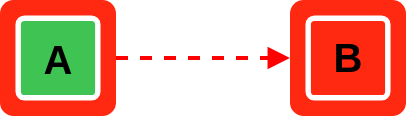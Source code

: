 <mxfile version="14.8.3" type="device"><diagram id="uDpL7sNrLcMTVJcfBanP" name="Page-1"><mxGraphModel dx="2420" dy="661" grid="1" gridSize="10" guides="1" tooltips="1" connect="1" arrows="1" fold="1" page="1" pageScale="1" pageWidth="1169" pageHeight="827" math="0" shadow="0"><root><mxCell id="0"/><mxCell id="1" parent="0"/><mxCell id="SW68DiQgSGbHMLbPpbs1-1" value="" style="group" parent="1" vertex="1" connectable="0"><mxGeometry x="95" y="220" width="58" height="58" as="geometry"/></mxCell><mxCell id="SW68DiQgSGbHMLbPpbs1-2" value="" style="shape=image;imageAspect=0;aspect=fixed;verticalLabelPosition=bottom;verticalAlign=top;image=data:image/svg+xml,PHN2ZyB4bWxucz0iaHR0cDovL3d3dy53My5vcmcvMjAwMC9zdmciIHdpZHRoPSIxMjgiIGhlaWdodD0iMTI4IiB2aWV3Qm94PSIwIDAgMTI4IDEyOCIgZmlsbD0ibm9uZSI+JiN4YTs8cmVjdCB3aWR0aD0iMTI4IiBoZWlnaHQ9IjEyOCIgcng9IjE1IiBmaWxsPSIjRkYyODExIi8+JiN4YTs8cmVjdCB4PSIyMC4wNjY3IiB5PSIyMC4wNjY3IiB3aWR0aD0iODcuODY2NyIgaGVpZ2h0PSI4Ny44NjY3IiByeD0iNyIgZmlsbD0iI0ZGMjgxMSIgc3Ryb2tlPSJ3aGl0ZSIgc3Ryb2tlLXdpZHRoPSI2Ii8+JiN4YTs8L3N2Zz4=;" parent="SW68DiQgSGbHMLbPpbs1-1" vertex="1"><mxGeometry width="58" height="58" as="geometry"/></mxCell><mxCell id="SW68DiQgSGbHMLbPpbs1-3" value="&lt;b&gt;&lt;font style=&quot;font-size: 20px&quot;&gt;B&lt;/font&gt;&lt;/b&gt;" style="text;html=1;strokeColor=none;fillColor=none;align=center;verticalAlign=middle;whiteSpace=wrap;rounded=0;" parent="SW68DiQgSGbHMLbPpbs1-1" vertex="1"><mxGeometry x="9" y="18" width="40" height="20" as="geometry"/></mxCell><mxCell id="SW68DiQgSGbHMLbPpbs1-4" value="" style="group" parent="1" vertex="1" connectable="0"><mxGeometry x="-50" y="220" width="58" height="58" as="geometry"/></mxCell><mxCell id="SW68DiQgSGbHMLbPpbs1-5" value="" style="shape=image;imageAspect=0;aspect=fixed;verticalLabelPosition=bottom;verticalAlign=top;image=data:image/svg+xml,PHN2ZyB4bWxucz0iaHR0cDovL3d3dy53My5vcmcvMjAwMC9zdmciIHdpZHRoPSIxMjgiIGhlaWdodD0iMTI4IiB2aWV3Qm94PSIwIDAgMTI4IDEyOCIgZmlsbD0ibm9uZSI+JiN4YTs8cmVjdCB3aWR0aD0iMTI4IiBoZWlnaHQ9IjEyOCIgcng9IjE1IiBmaWxsPSIjRkYyODExIi8+JiN4YTs8cmVjdCB4PSIyMC4wNjY3IiB5PSIyMC4wNjY3IiB3aWR0aD0iODcuODY2NyIgaGVpZ2h0PSI4Ny44NjY3IiByeD0iNyIgZmlsbD0iIzNGQzQ1NCIgc3Ryb2tlPSJ3aGl0ZSIgc3Ryb2tlLXdpZHRoPSI2Ii8+JiN4YTs8L3N2Zz4=;" parent="SW68DiQgSGbHMLbPpbs1-4" vertex="1"><mxGeometry width="58" height="58" as="geometry"/></mxCell><mxCell id="SW68DiQgSGbHMLbPpbs1-6" value="&lt;b&gt;&lt;font style=&quot;font-size: 20px&quot;&gt;A&lt;/font&gt;&lt;/b&gt;" style="text;html=1;strokeColor=none;fillColor=none;align=center;verticalAlign=middle;whiteSpace=wrap;rounded=0;" parent="SW68DiQgSGbHMLbPpbs1-4" vertex="1"><mxGeometry x="9" y="19" width="40" height="20" as="geometry"/></mxCell><mxCell id="SW68DiQgSGbHMLbPpbs1-7" style="edgeStyle=orthogonalEdgeStyle;rounded=0;orthogonalLoop=1;jettySize=auto;html=1;exitX=1;exitY=0.5;exitDx=0;exitDy=0;entryX=0;entryY=0.5;entryDx=0;entryDy=0;startArrow=none;startFill=0;endArrow=block;endFill=1;strokeWidth=2;dashed=1;strokeColor=#FF0000;" parent="1" source="SW68DiQgSGbHMLbPpbs1-5" target="SW68DiQgSGbHMLbPpbs1-2" edge="1"><mxGeometry x="-50" y="136" as="geometry"/></mxCell></root></mxGraphModel></diagram></mxfile>